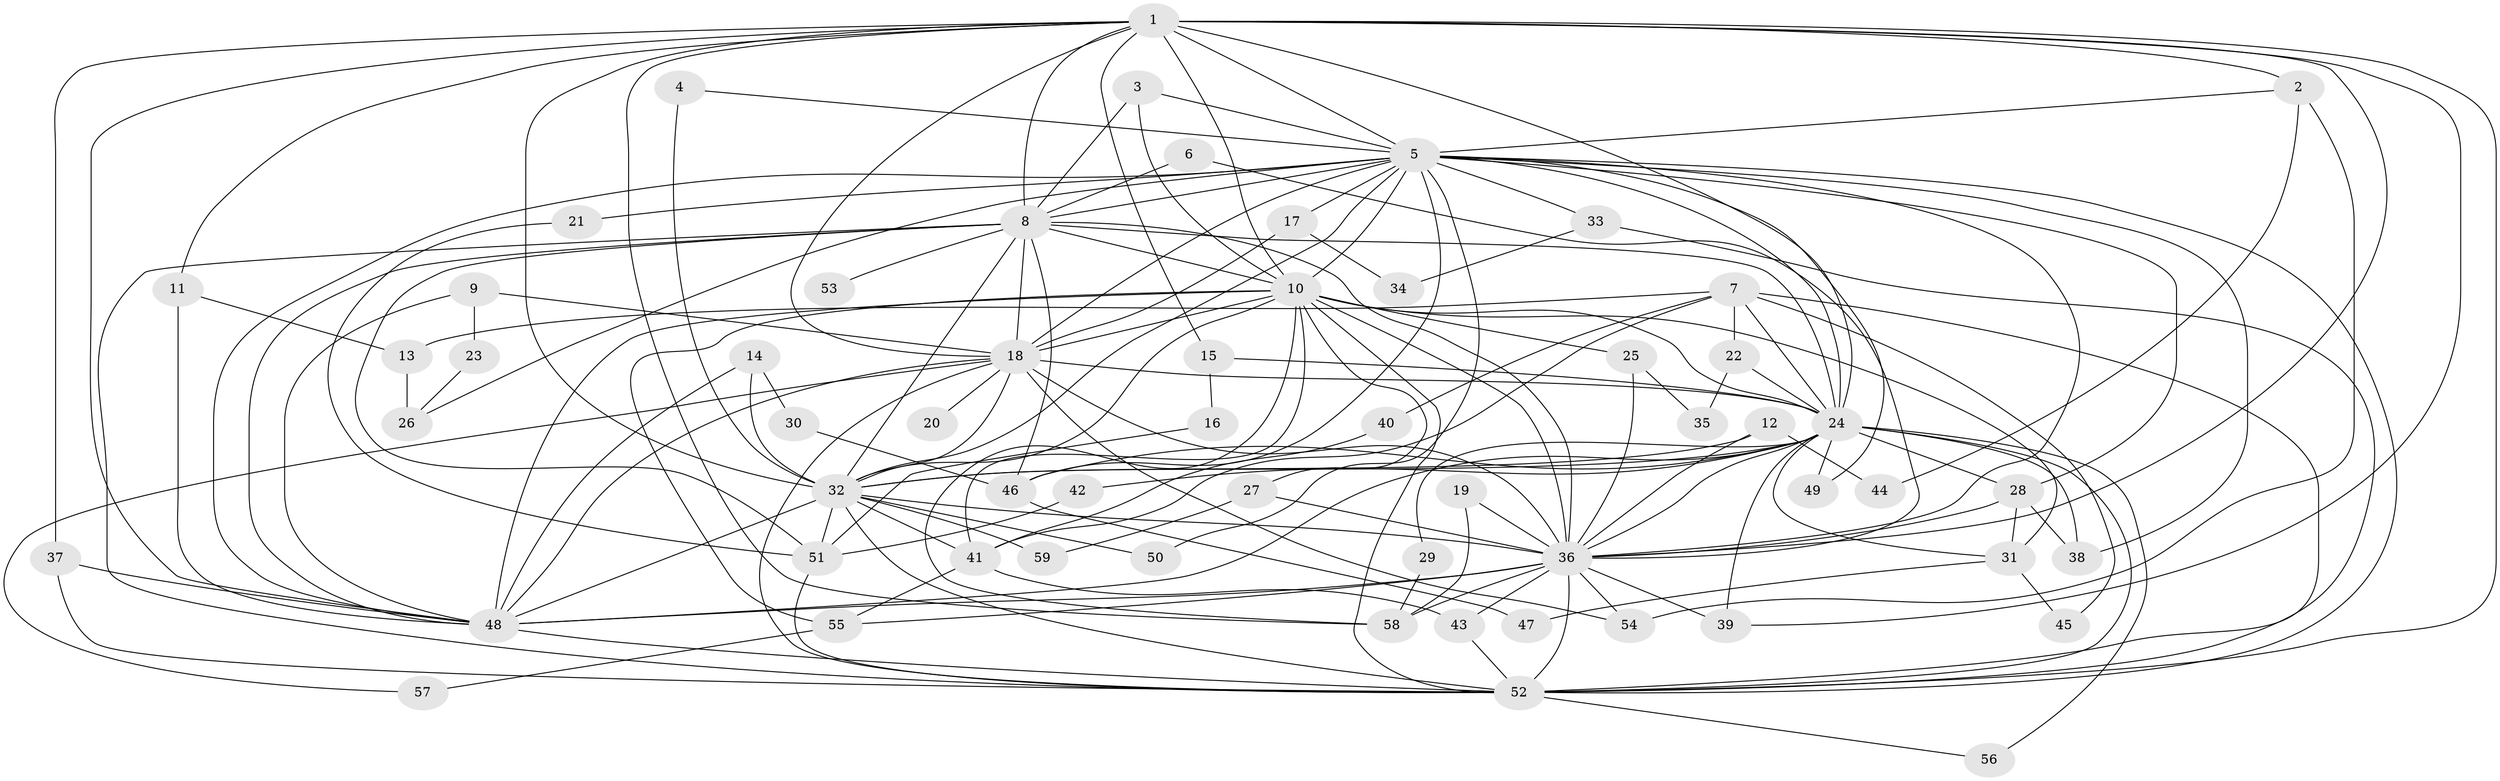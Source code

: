 // original degree distribution, {16: 0.03614457831325301, 22: 0.024096385542168676, 17: 0.024096385542168676, 18: 0.024096385542168676, 25: 0.012048192771084338, 4: 0.03614457831325301, 3: 0.21686746987951808, 2: 0.5421686746987951, 5: 0.04819277108433735, 7: 0.012048192771084338, 6: 0.024096385542168676}
// Generated by graph-tools (version 1.1) at 2025/36/03/04/25 23:36:20]
// undirected, 59 vertices, 154 edges
graph export_dot {
  node [color=gray90,style=filled];
  1;
  2;
  3;
  4;
  5;
  6;
  7;
  8;
  9;
  10;
  11;
  12;
  13;
  14;
  15;
  16;
  17;
  18;
  19;
  20;
  21;
  22;
  23;
  24;
  25;
  26;
  27;
  28;
  29;
  30;
  31;
  32;
  33;
  34;
  35;
  36;
  37;
  38;
  39;
  40;
  41;
  42;
  43;
  44;
  45;
  46;
  47;
  48;
  49;
  50;
  51;
  52;
  53;
  54;
  55;
  56;
  57;
  58;
  59;
  1 -- 2 [weight=1.0];
  1 -- 5 [weight=2.0];
  1 -- 8 [weight=1.0];
  1 -- 10 [weight=1.0];
  1 -- 11 [weight=1.0];
  1 -- 15 [weight=1.0];
  1 -- 18 [weight=1.0];
  1 -- 24 [weight=1.0];
  1 -- 32 [weight=1.0];
  1 -- 36 [weight=1.0];
  1 -- 37 [weight=1.0];
  1 -- 39 [weight=1.0];
  1 -- 48 [weight=1.0];
  1 -- 52 [weight=1.0];
  1 -- 58 [weight=1.0];
  2 -- 5 [weight=1.0];
  2 -- 44 [weight=1.0];
  2 -- 54 [weight=1.0];
  3 -- 5 [weight=1.0];
  3 -- 8 [weight=1.0];
  3 -- 10 [weight=1.0];
  4 -- 5 [weight=1.0];
  4 -- 32 [weight=1.0];
  5 -- 8 [weight=1.0];
  5 -- 10 [weight=2.0];
  5 -- 17 [weight=1.0];
  5 -- 18 [weight=1.0];
  5 -- 21 [weight=1.0];
  5 -- 24 [weight=1.0];
  5 -- 26 [weight=2.0];
  5 -- 28 [weight=1.0];
  5 -- 32 [weight=1.0];
  5 -- 33 [weight=1.0];
  5 -- 36 [weight=1.0];
  5 -- 38 [weight=1.0];
  5 -- 46 [weight=1.0];
  5 -- 48 [weight=1.0];
  5 -- 49 [weight=1.0];
  5 -- 50 [weight=1.0];
  5 -- 52 [weight=2.0];
  6 -- 8 [weight=1.0];
  6 -- 36 [weight=1.0];
  7 -- 13 [weight=1.0];
  7 -- 22 [weight=1.0];
  7 -- 24 [weight=1.0];
  7 -- 40 [weight=1.0];
  7 -- 41 [weight=1.0];
  7 -- 45 [weight=1.0];
  7 -- 52 [weight=1.0];
  8 -- 10 [weight=1.0];
  8 -- 18 [weight=2.0];
  8 -- 24 [weight=1.0];
  8 -- 32 [weight=1.0];
  8 -- 36 [weight=1.0];
  8 -- 46 [weight=1.0];
  8 -- 48 [weight=2.0];
  8 -- 51 [weight=1.0];
  8 -- 52 [weight=1.0];
  8 -- 53 [weight=1.0];
  9 -- 18 [weight=1.0];
  9 -- 23 [weight=1.0];
  9 -- 48 [weight=1.0];
  10 -- 18 [weight=1.0];
  10 -- 24 [weight=1.0];
  10 -- 25 [weight=1.0];
  10 -- 27 [weight=1.0];
  10 -- 31 [weight=1.0];
  10 -- 32 [weight=1.0];
  10 -- 36 [weight=1.0];
  10 -- 41 [weight=1.0];
  10 -- 48 [weight=1.0];
  10 -- 52 [weight=1.0];
  10 -- 55 [weight=1.0];
  10 -- 58 [weight=1.0];
  11 -- 13 [weight=1.0];
  11 -- 48 [weight=1.0];
  12 -- 32 [weight=1.0];
  12 -- 36 [weight=1.0];
  12 -- 44 [weight=1.0];
  13 -- 26 [weight=1.0];
  14 -- 30 [weight=1.0];
  14 -- 32 [weight=1.0];
  14 -- 48 [weight=1.0];
  15 -- 16 [weight=1.0];
  15 -- 24 [weight=1.0];
  16 -- 51 [weight=1.0];
  17 -- 18 [weight=1.0];
  17 -- 34 [weight=1.0];
  18 -- 20 [weight=1.0];
  18 -- 24 [weight=1.0];
  18 -- 32 [weight=1.0];
  18 -- 36 [weight=1.0];
  18 -- 48 [weight=1.0];
  18 -- 52 [weight=1.0];
  18 -- 54 [weight=1.0];
  18 -- 57 [weight=1.0];
  19 -- 36 [weight=1.0];
  19 -- 58 [weight=1.0];
  21 -- 51 [weight=1.0];
  22 -- 24 [weight=1.0];
  22 -- 35 [weight=1.0];
  23 -- 26 [weight=1.0];
  24 -- 28 [weight=1.0];
  24 -- 29 [weight=1.0];
  24 -- 31 [weight=1.0];
  24 -- 32 [weight=1.0];
  24 -- 36 [weight=1.0];
  24 -- 38 [weight=1.0];
  24 -- 39 [weight=1.0];
  24 -- 42 [weight=1.0];
  24 -- 46 [weight=1.0];
  24 -- 48 [weight=1.0];
  24 -- 49 [weight=1.0];
  24 -- 52 [weight=2.0];
  24 -- 56 [weight=1.0];
  25 -- 35 [weight=1.0];
  25 -- 36 [weight=1.0];
  27 -- 36 [weight=1.0];
  27 -- 59 [weight=1.0];
  28 -- 31 [weight=1.0];
  28 -- 36 [weight=1.0];
  28 -- 38 [weight=1.0];
  29 -- 58 [weight=1.0];
  30 -- 46 [weight=1.0];
  31 -- 45 [weight=1.0];
  31 -- 47 [weight=1.0];
  32 -- 36 [weight=1.0];
  32 -- 41 [weight=1.0];
  32 -- 48 [weight=1.0];
  32 -- 50 [weight=1.0];
  32 -- 51 [weight=1.0];
  32 -- 52 [weight=2.0];
  32 -- 59 [weight=2.0];
  33 -- 34 [weight=1.0];
  33 -- 52 [weight=1.0];
  36 -- 39 [weight=1.0];
  36 -- 43 [weight=1.0];
  36 -- 48 [weight=3.0];
  36 -- 52 [weight=1.0];
  36 -- 54 [weight=1.0];
  36 -- 55 [weight=1.0];
  36 -- 58 [weight=1.0];
  37 -- 48 [weight=1.0];
  37 -- 52 [weight=1.0];
  40 -- 41 [weight=1.0];
  41 -- 43 [weight=1.0];
  41 -- 55 [weight=1.0];
  42 -- 51 [weight=1.0];
  43 -- 52 [weight=1.0];
  46 -- 47 [weight=1.0];
  48 -- 52 [weight=1.0];
  51 -- 52 [weight=1.0];
  52 -- 56 [weight=1.0];
  55 -- 57 [weight=1.0];
}
